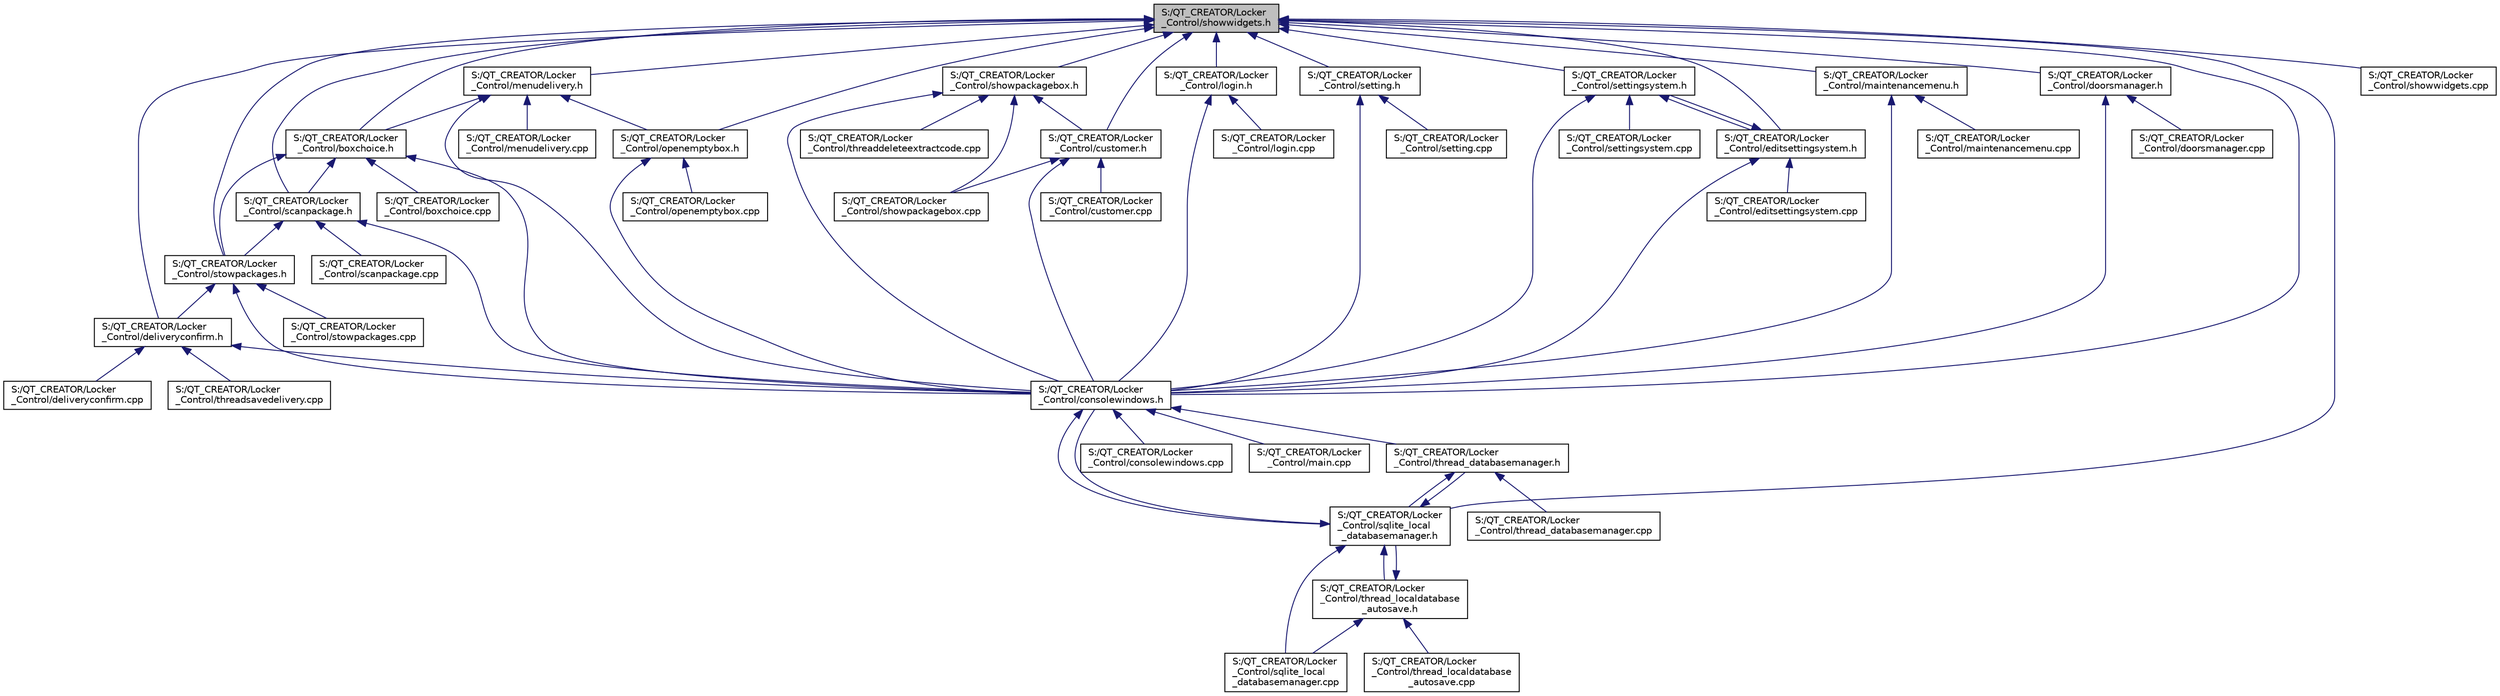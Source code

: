 digraph "S:/QT_CREATOR/Locker_Control/showwidgets.h"
{
  edge [fontname="Helvetica",fontsize="10",labelfontname="Helvetica",labelfontsize="10"];
  node [fontname="Helvetica",fontsize="10",shape=record];
  Node1 [label="S:/QT_CREATOR/Locker\l_Control/showwidgets.h",height=0.2,width=0.4,color="black", fillcolor="grey75", style="filled", fontcolor="black"];
  Node1 -> Node2 [dir="back",color="midnightblue",fontsize="10",style="solid"];
  Node2 [label="S:/QT_CREATOR/Locker\l_Control/boxchoice.h",height=0.2,width=0.4,color="black", fillcolor="white", style="filled",URL="$boxchoice_8h.html"];
  Node2 -> Node3 [dir="back",color="midnightblue",fontsize="10",style="solid"];
  Node3 [label="S:/QT_CREATOR/Locker\l_Control/boxchoice.cpp",height=0.2,width=0.4,color="black", fillcolor="white", style="filled",URL="$boxchoice_8cpp.html"];
  Node2 -> Node4 [dir="back",color="midnightblue",fontsize="10",style="solid"];
  Node4 [label="S:/QT_CREATOR/Locker\l_Control/scanpackage.h",height=0.2,width=0.4,color="black", fillcolor="white", style="filled",URL="$scanpackage_8h.html"];
  Node4 -> Node5 [dir="back",color="midnightblue",fontsize="10",style="solid"];
  Node5 [label="S:/QT_CREATOR/Locker\l_Control/stowpackages.h",height=0.2,width=0.4,color="black", fillcolor="white", style="filled",URL="$stowpackages_8h.html"];
  Node5 -> Node6 [dir="back",color="midnightblue",fontsize="10",style="solid"];
  Node6 [label="S:/QT_CREATOR/Locker\l_Control/deliveryconfirm.h",height=0.2,width=0.4,color="black", fillcolor="white", style="filled",URL="$deliveryconfirm_8h.html"];
  Node6 -> Node7 [dir="back",color="midnightblue",fontsize="10",style="solid"];
  Node7 [label="S:/QT_CREATOR/Locker\l_Control/consolewindows.h",height=0.2,width=0.4,color="black", fillcolor="white", style="filled",URL="$consolewindows_8h.html"];
  Node7 -> Node8 [dir="back",color="midnightblue",fontsize="10",style="solid"];
  Node8 [label="S:/QT_CREATOR/Locker\l_Control/consolewindows.cpp",height=0.2,width=0.4,color="black", fillcolor="white", style="filled",URL="$consolewindows_8cpp.html"];
  Node7 -> Node9 [dir="back",color="midnightblue",fontsize="10",style="solid"];
  Node9 [label="S:/QT_CREATOR/Locker\l_Control/thread_databasemanager.h",height=0.2,width=0.4,color="black", fillcolor="white", style="filled",URL="$thread__databasemanager_8h.html"];
  Node9 -> Node10 [dir="back",color="midnightblue",fontsize="10",style="solid"];
  Node10 [label="S:/QT_CREATOR/Locker\l_Control/sqlite_local\l_databasemanager.h",height=0.2,width=0.4,color="black", fillcolor="white", style="filled",URL="$sqlite__local__databasemanager_8h.html"];
  Node10 -> Node7 [dir="back",color="midnightblue",fontsize="10",style="solid"];
  Node10 -> Node9 [dir="back",color="midnightblue",fontsize="10",style="solid"];
  Node10 -> Node11 [dir="back",color="midnightblue",fontsize="10",style="solid"];
  Node11 [label="S:/QT_CREATOR/Locker\l_Control/thread_localdatabase\l_autosave.h",height=0.2,width=0.4,color="black", fillcolor="white", style="filled",URL="$thread__localdatabase__autosave_8h.html"];
  Node11 -> Node10 [dir="back",color="midnightblue",fontsize="10",style="solid"];
  Node11 -> Node12 [dir="back",color="midnightblue",fontsize="10",style="solid"];
  Node12 [label="S:/QT_CREATOR/Locker\l_Control/sqlite_local\l_databasemanager.cpp",height=0.2,width=0.4,color="black", fillcolor="white", style="filled",URL="$sqlite__local__databasemanager_8cpp.html"];
  Node11 -> Node13 [dir="back",color="midnightblue",fontsize="10",style="solid"];
  Node13 [label="S:/QT_CREATOR/Locker\l_Control/thread_localdatabase\l_autosave.cpp",height=0.2,width=0.4,color="black", fillcolor="white", style="filled",URL="$thread__localdatabase__autosave_8cpp.html"];
  Node10 -> Node12 [dir="back",color="midnightblue",fontsize="10",style="solid"];
  Node9 -> Node14 [dir="back",color="midnightblue",fontsize="10",style="solid"];
  Node14 [label="S:/QT_CREATOR/Locker\l_Control/thread_databasemanager.cpp",height=0.2,width=0.4,color="black", fillcolor="white", style="filled",URL="$thread__databasemanager_8cpp.html"];
  Node7 -> Node10 [dir="back",color="midnightblue",fontsize="10",style="solid"];
  Node7 -> Node15 [dir="back",color="midnightblue",fontsize="10",style="solid"];
  Node15 [label="S:/QT_CREATOR/Locker\l_Control/main.cpp",height=0.2,width=0.4,color="black", fillcolor="white", style="filled",URL="$main_8cpp.html"];
  Node6 -> Node16 [dir="back",color="midnightblue",fontsize="10",style="solid"];
  Node16 [label="S:/QT_CREATOR/Locker\l_Control/deliveryconfirm.cpp",height=0.2,width=0.4,color="black", fillcolor="white", style="filled",URL="$deliveryconfirm_8cpp.html"];
  Node6 -> Node17 [dir="back",color="midnightblue",fontsize="10",style="solid"];
  Node17 [label="S:/QT_CREATOR/Locker\l_Control/threadsavedelivery.cpp",height=0.2,width=0.4,color="black", fillcolor="white", style="filled",URL="$threadsavedelivery_8cpp.html"];
  Node5 -> Node7 [dir="back",color="midnightblue",fontsize="10",style="solid"];
  Node5 -> Node18 [dir="back",color="midnightblue",fontsize="10",style="solid"];
  Node18 [label="S:/QT_CREATOR/Locker\l_Control/stowpackages.cpp",height=0.2,width=0.4,color="black", fillcolor="white", style="filled",URL="$stowpackages_8cpp.html"];
  Node4 -> Node7 [dir="back",color="midnightblue",fontsize="10",style="solid"];
  Node4 -> Node19 [dir="back",color="midnightblue",fontsize="10",style="solid"];
  Node19 [label="S:/QT_CREATOR/Locker\l_Control/scanpackage.cpp",height=0.2,width=0.4,color="black", fillcolor="white", style="filled",URL="$scanpackage_8cpp.html"];
  Node2 -> Node5 [dir="back",color="midnightblue",fontsize="10",style="solid"];
  Node2 -> Node7 [dir="back",color="midnightblue",fontsize="10",style="solid"];
  Node1 -> Node20 [dir="back",color="midnightblue",fontsize="10",style="solid"];
  Node20 [label="S:/QT_CREATOR/Locker\l_Control/menudelivery.h",height=0.2,width=0.4,color="black", fillcolor="white", style="filled",URL="$menudelivery_8h.html"];
  Node20 -> Node2 [dir="back",color="midnightblue",fontsize="10",style="solid"];
  Node20 -> Node7 [dir="back",color="midnightblue",fontsize="10",style="solid"];
  Node20 -> Node21 [dir="back",color="midnightblue",fontsize="10",style="solid"];
  Node21 [label="S:/QT_CREATOR/Locker\l_Control/openemptybox.h",height=0.2,width=0.4,color="black", fillcolor="white", style="filled",URL="$openemptybox_8h.html"];
  Node21 -> Node7 [dir="back",color="midnightblue",fontsize="10",style="solid"];
  Node21 -> Node22 [dir="back",color="midnightblue",fontsize="10",style="solid"];
  Node22 [label="S:/QT_CREATOR/Locker\l_Control/openemptybox.cpp",height=0.2,width=0.4,color="black", fillcolor="white", style="filled",URL="$openemptybox_8cpp.html"];
  Node20 -> Node23 [dir="back",color="midnightblue",fontsize="10",style="solid"];
  Node23 [label="S:/QT_CREATOR/Locker\l_Control/menudelivery.cpp",height=0.2,width=0.4,color="black", fillcolor="white", style="filled",URL="$menudelivery_8cpp.html"];
  Node1 -> Node24 [dir="back",color="midnightblue",fontsize="10",style="solid"];
  Node24 [label="S:/QT_CREATOR/Locker\l_Control/customer.h",height=0.2,width=0.4,color="black", fillcolor="white", style="filled",URL="$customer_8h.html"];
  Node24 -> Node7 [dir="back",color="midnightblue",fontsize="10",style="solid"];
  Node24 -> Node25 [dir="back",color="midnightblue",fontsize="10",style="solid"];
  Node25 [label="S:/QT_CREATOR/Locker\l_Control/customer.cpp",height=0.2,width=0.4,color="black", fillcolor="white", style="filled",URL="$customer_8cpp.html"];
  Node24 -> Node26 [dir="back",color="midnightblue",fontsize="10",style="solid"];
  Node26 [label="S:/QT_CREATOR/Locker\l_Control/showpackagebox.cpp",height=0.2,width=0.4,color="black", fillcolor="white", style="filled",URL="$showpackagebox_8cpp.html"];
  Node1 -> Node27 [dir="back",color="midnightblue",fontsize="10",style="solid"];
  Node27 [label="S:/QT_CREATOR/Locker\l_Control/showpackagebox.h",height=0.2,width=0.4,color="black", fillcolor="white", style="filled",URL="$showpackagebox_8h.html"];
  Node27 -> Node24 [dir="back",color="midnightblue",fontsize="10",style="solid"];
  Node27 -> Node7 [dir="back",color="midnightblue",fontsize="10",style="solid"];
  Node27 -> Node26 [dir="back",color="midnightblue",fontsize="10",style="solid"];
  Node27 -> Node28 [dir="back",color="midnightblue",fontsize="10",style="solid"];
  Node28 [label="S:/QT_CREATOR/Locker\l_Control/threaddeleteextractcode.cpp",height=0.2,width=0.4,color="black", fillcolor="white", style="filled",URL="$threaddeleteextractcode_8cpp.html"];
  Node1 -> Node29 [dir="back",color="midnightblue",fontsize="10",style="solid"];
  Node29 [label="S:/QT_CREATOR/Locker\l_Control/login.h",height=0.2,width=0.4,color="black", fillcolor="white", style="filled",URL="$login_8h.html"];
  Node29 -> Node7 [dir="back",color="midnightblue",fontsize="10",style="solid"];
  Node29 -> Node30 [dir="back",color="midnightblue",fontsize="10",style="solid"];
  Node30 [label="S:/QT_CREATOR/Locker\l_Control/login.cpp",height=0.2,width=0.4,color="black", fillcolor="white", style="filled",URL="$login_8cpp.html"];
  Node1 -> Node6 [dir="back",color="midnightblue",fontsize="10",style="solid"];
  Node1 -> Node5 [dir="back",color="midnightblue",fontsize="10",style="solid"];
  Node1 -> Node4 [dir="back",color="midnightblue",fontsize="10",style="solid"];
  Node1 -> Node21 [dir="back",color="midnightblue",fontsize="10",style="solid"];
  Node1 -> Node31 [dir="back",color="midnightblue",fontsize="10",style="solid"];
  Node31 [label="S:/QT_CREATOR/Locker\l_Control/setting.h",height=0.2,width=0.4,color="black", fillcolor="white", style="filled",URL="$setting_8h.html"];
  Node31 -> Node7 [dir="back",color="midnightblue",fontsize="10",style="solid"];
  Node31 -> Node32 [dir="back",color="midnightblue",fontsize="10",style="solid"];
  Node32 [label="S:/QT_CREATOR/Locker\l_Control/setting.cpp",height=0.2,width=0.4,color="black", fillcolor="white", style="filled",URL="$setting_8cpp.html"];
  Node1 -> Node33 [dir="back",color="midnightblue",fontsize="10",style="solid"];
  Node33 [label="S:/QT_CREATOR/Locker\l_Control/settingsystem.h",height=0.2,width=0.4,color="black", fillcolor="white", style="filled",URL="$settingsystem_8h.html"];
  Node33 -> Node7 [dir="back",color="midnightblue",fontsize="10",style="solid"];
  Node33 -> Node34 [dir="back",color="midnightblue",fontsize="10",style="solid"];
  Node34 [label="S:/QT_CREATOR/Locker\l_Control/editsettingsystem.h",height=0.2,width=0.4,color="black", fillcolor="white", style="filled",URL="$editsettingsystem_8h.html"];
  Node34 -> Node33 [dir="back",color="midnightblue",fontsize="10",style="solid"];
  Node34 -> Node7 [dir="back",color="midnightblue",fontsize="10",style="solid"];
  Node34 -> Node35 [dir="back",color="midnightblue",fontsize="10",style="solid"];
  Node35 [label="S:/QT_CREATOR/Locker\l_Control/editsettingsystem.cpp",height=0.2,width=0.4,color="black", fillcolor="white", style="filled",URL="$editsettingsystem_8cpp.html"];
  Node33 -> Node36 [dir="back",color="midnightblue",fontsize="10",style="solid"];
  Node36 [label="S:/QT_CREATOR/Locker\l_Control/settingsystem.cpp",height=0.2,width=0.4,color="black", fillcolor="white", style="filled",URL="$settingsystem_8cpp.html"];
  Node1 -> Node34 [dir="back",color="midnightblue",fontsize="10",style="solid"];
  Node1 -> Node7 [dir="back",color="midnightblue",fontsize="10",style="solid"];
  Node1 -> Node37 [dir="back",color="midnightblue",fontsize="10",style="solid"];
  Node37 [label="S:/QT_CREATOR/Locker\l_Control/maintenancemenu.h",height=0.2,width=0.4,color="black", fillcolor="white", style="filled",URL="$maintenancemenu_8h.html"];
  Node37 -> Node7 [dir="back",color="midnightblue",fontsize="10",style="solid"];
  Node37 -> Node38 [dir="back",color="midnightblue",fontsize="10",style="solid"];
  Node38 [label="S:/QT_CREATOR/Locker\l_Control/maintenancemenu.cpp",height=0.2,width=0.4,color="black", fillcolor="white", style="filled",URL="$maintenancemenu_8cpp.html"];
  Node1 -> Node10 [dir="back",color="midnightblue",fontsize="10",style="solid"];
  Node1 -> Node39 [dir="back",color="midnightblue",fontsize="10",style="solid"];
  Node39 [label="S:/QT_CREATOR/Locker\l_Control/doorsmanager.h",height=0.2,width=0.4,color="black", fillcolor="white", style="filled",URL="$doorsmanager_8h.html"];
  Node39 -> Node7 [dir="back",color="midnightblue",fontsize="10",style="solid"];
  Node39 -> Node40 [dir="back",color="midnightblue",fontsize="10",style="solid"];
  Node40 [label="S:/QT_CREATOR/Locker\l_Control/doorsmanager.cpp",height=0.2,width=0.4,color="black", fillcolor="white", style="filled",URL="$doorsmanager_8cpp.html"];
  Node1 -> Node41 [dir="back",color="midnightblue",fontsize="10",style="solid"];
  Node41 [label="S:/QT_CREATOR/Locker\l_Control/showwidgets.cpp",height=0.2,width=0.4,color="black", fillcolor="white", style="filled",URL="$showwidgets_8cpp.html"];
}
